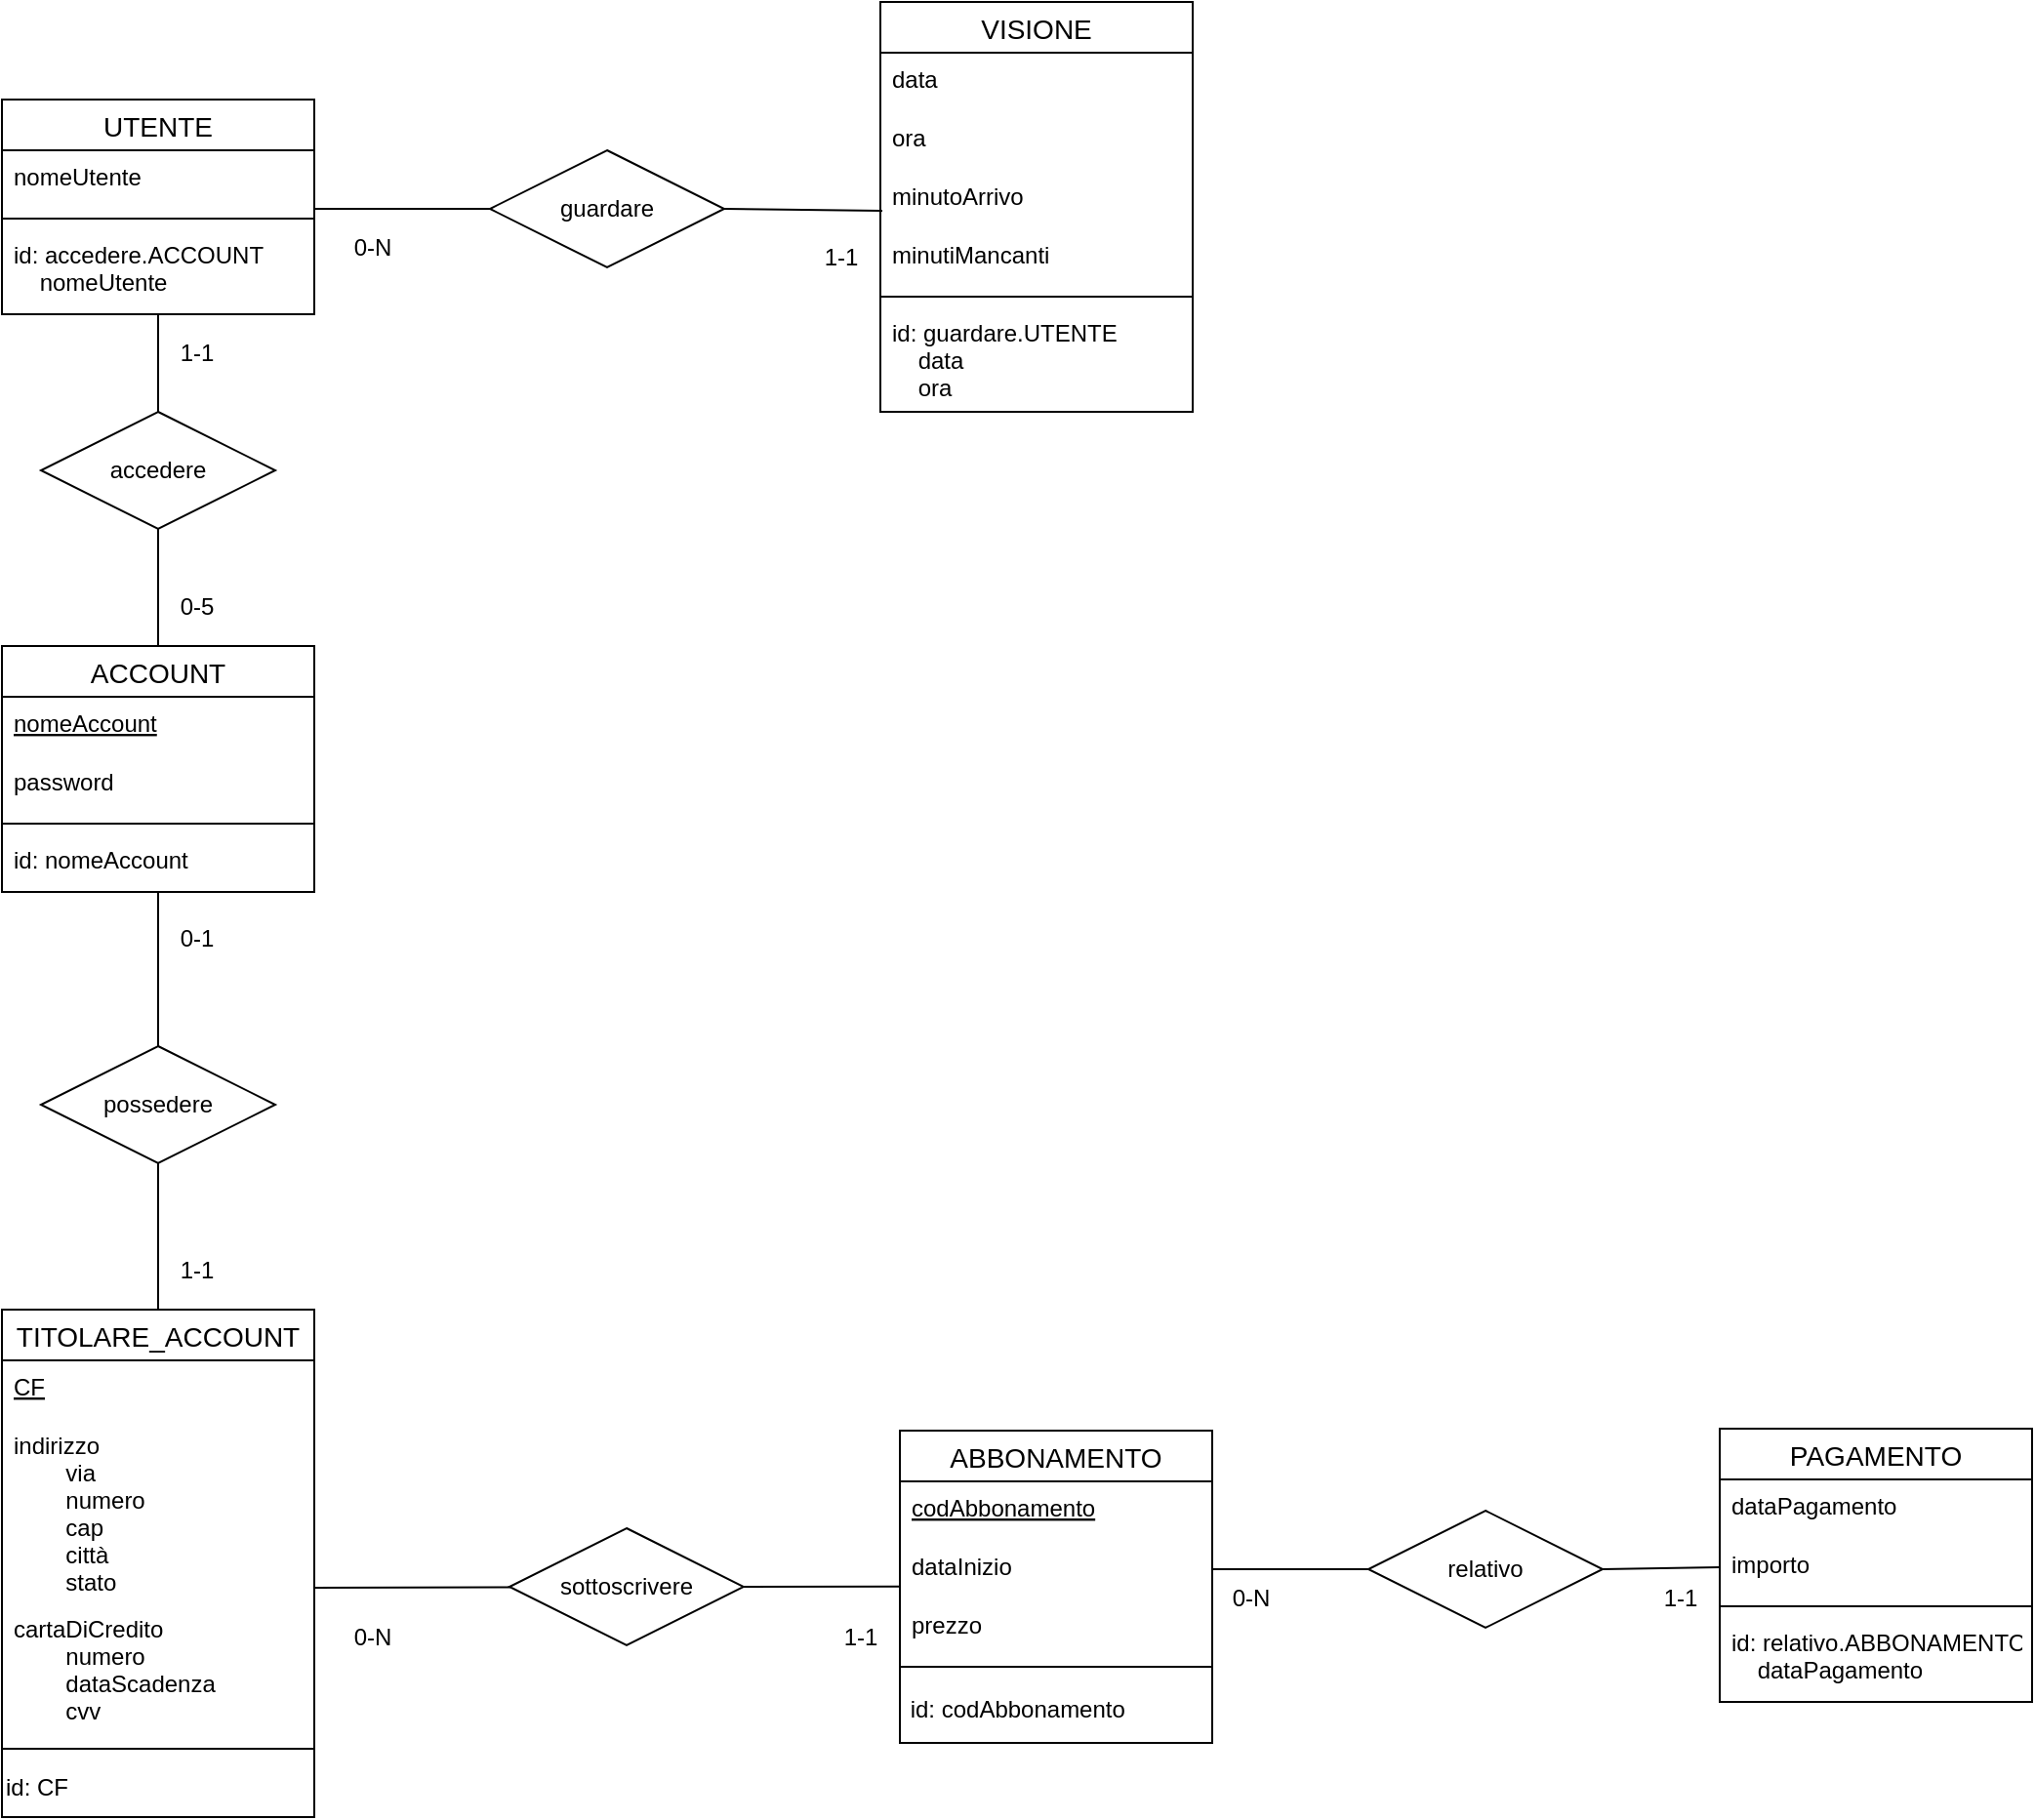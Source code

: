<mxfile version="14.7.10" type="device"><diagram id="VocGoQNeZIuxsnscomAP" name="Page-1"><mxGraphModel dx="914" dy="2115" grid="1" gridSize="10" guides="1" tooltips="1" connect="1" arrows="1" fold="1" page="1" pageScale="1" pageWidth="827" pageHeight="1169" math="0" shadow="0"><root><mxCell id="0"/><mxCell id="1" parent="0"/><mxCell id="IMlhplaTcSWu8vginZ15-14" value="UTENTE" style="swimlane;fontStyle=0;childLayout=stackLayout;horizontal=1;startSize=26;horizontalStack=0;resizeParent=1;resizeParentMax=0;resizeLast=0;collapsible=1;marginBottom=0;align=center;fontSize=14;" vertex="1" parent="1"><mxGeometry x="40" y="40" width="160" height="110" as="geometry"/></mxCell><mxCell id="IMlhplaTcSWu8vginZ15-15" value="nomeUtente" style="text;strokeColor=none;fillColor=none;spacingLeft=4;spacingRight=4;overflow=hidden;rotatable=0;points=[[0,0.5],[1,0.5]];portConstraint=eastwest;fontSize=12;" vertex="1" parent="IMlhplaTcSWu8vginZ15-14"><mxGeometry y="26" width="160" height="30" as="geometry"/></mxCell><mxCell id="IMlhplaTcSWu8vginZ15-18" value="" style="line;strokeWidth=1;rotatable=0;dashed=0;labelPosition=right;align=left;verticalAlign=middle;spacingTop=0;spacingLeft=6;points=[];portConstraint=eastwest;" vertex="1" parent="IMlhplaTcSWu8vginZ15-14"><mxGeometry y="56" width="160" height="10" as="geometry"/></mxCell><mxCell id="IMlhplaTcSWu8vginZ15-16" value="id: accedere.ACCOUNT&#10;    nomeUtente" style="text;strokeColor=none;fillColor=none;spacingLeft=4;spacingRight=4;overflow=hidden;rotatable=0;points=[[0,0.5],[1,0.5]];portConstraint=eastwest;fontSize=12;" vertex="1" parent="IMlhplaTcSWu8vginZ15-14"><mxGeometry y="66" width="160" height="44" as="geometry"/></mxCell><mxCell id="IMlhplaTcSWu8vginZ15-19" value="ACCOUNT" style="swimlane;fontStyle=0;childLayout=stackLayout;horizontal=1;startSize=26;horizontalStack=0;resizeParent=1;resizeParentMax=0;resizeLast=0;collapsible=1;marginBottom=0;align=center;fontSize=14;" vertex="1" parent="1"><mxGeometry x="40" y="320" width="160" height="126" as="geometry"/></mxCell><mxCell id="IMlhplaTcSWu8vginZ15-20" value="nomeAccount" style="text;strokeColor=none;fillColor=none;spacingLeft=4;spacingRight=4;overflow=hidden;rotatable=0;points=[[0,0.5],[1,0.5]];portConstraint=eastwest;fontSize=12;fontStyle=4" vertex="1" parent="IMlhplaTcSWu8vginZ15-19"><mxGeometry y="26" width="160" height="30" as="geometry"/></mxCell><mxCell id="IMlhplaTcSWu8vginZ15-21" value="password" style="text;strokeColor=none;fillColor=none;spacingLeft=4;spacingRight=4;overflow=hidden;rotatable=0;points=[[0,0.5],[1,0.5]];portConstraint=eastwest;fontSize=12;" vertex="1" parent="IMlhplaTcSWu8vginZ15-19"><mxGeometry y="56" width="160" height="30" as="geometry"/></mxCell><mxCell id="IMlhplaTcSWu8vginZ15-24" value="" style="line;strokeWidth=1;rotatable=0;dashed=0;labelPosition=right;align=left;verticalAlign=middle;spacingTop=0;spacingLeft=6;points=[];portConstraint=eastwest;" vertex="1" parent="IMlhplaTcSWu8vginZ15-19"><mxGeometry y="86" width="160" height="10" as="geometry"/></mxCell><mxCell id="IMlhplaTcSWu8vginZ15-22" value="id: nomeAccount" style="text;strokeColor=none;fillColor=none;spacingLeft=4;spacingRight=4;overflow=hidden;rotatable=0;points=[[0,0.5],[1,0.5]];portConstraint=eastwest;fontSize=12;" vertex="1" parent="IMlhplaTcSWu8vginZ15-19"><mxGeometry y="96" width="160" height="30" as="geometry"/></mxCell><mxCell id="IMlhplaTcSWu8vginZ15-25" value="accedere" style="shape=rhombus;perimeter=rhombusPerimeter;whiteSpace=wrap;html=1;align=center;" vertex="1" parent="1"><mxGeometry x="60" y="200" width="120" height="60" as="geometry"/></mxCell><mxCell id="IMlhplaTcSWu8vginZ15-33" value="" style="endArrow=none;html=1;exitX=0.5;exitY=0;exitDx=0;exitDy=0;" edge="1" parent="1" source="IMlhplaTcSWu8vginZ15-25" target="IMlhplaTcSWu8vginZ15-16"><mxGeometry width="50" height="50" relative="1" as="geometry"><mxPoint x="100" y="210" as="sourcePoint"/><mxPoint x="123" y="140" as="targetPoint"/></mxGeometry></mxCell><mxCell id="IMlhplaTcSWu8vginZ15-34" value="1-1" style="text;html=1;strokeColor=none;fillColor=none;align=center;verticalAlign=middle;whiteSpace=wrap;rounded=0;" vertex="1" parent="1"><mxGeometry x="120" y="160" width="40" height="20" as="geometry"/></mxCell><mxCell id="IMlhplaTcSWu8vginZ15-35" value="" style="endArrow=none;html=1;entryX=0.5;entryY=1;entryDx=0;entryDy=0;exitX=0.5;exitY=0;exitDx=0;exitDy=0;" edge="1" parent="1" source="IMlhplaTcSWu8vginZ15-19" target="IMlhplaTcSWu8vginZ15-25"><mxGeometry width="50" height="50" relative="1" as="geometry"><mxPoint x="100" y="310" as="sourcePoint"/><mxPoint x="150" y="260" as="targetPoint"/></mxGeometry></mxCell><mxCell id="IMlhplaTcSWu8vginZ15-36" value="0-5" style="text;html=1;strokeColor=none;fillColor=none;align=center;verticalAlign=middle;whiteSpace=wrap;rounded=0;" vertex="1" parent="1"><mxGeometry x="120" y="290" width="40" height="20" as="geometry"/></mxCell><mxCell id="IMlhplaTcSWu8vginZ15-37" value="TITOLARE_ACCOUNT" style="swimlane;fontStyle=0;childLayout=stackLayout;horizontal=1;startSize=26;horizontalStack=0;resizeParent=1;resizeParentMax=0;resizeLast=0;collapsible=1;marginBottom=0;align=center;fontSize=14;" vertex="1" parent="1"><mxGeometry x="40" y="660" width="160" height="260" as="geometry"/></mxCell><mxCell id="IMlhplaTcSWu8vginZ15-38" value="CF" style="text;strokeColor=none;fillColor=none;spacingLeft=4;spacingRight=4;overflow=hidden;rotatable=0;points=[[0,0.5],[1,0.5]];portConstraint=eastwest;fontSize=12;fontStyle=4" vertex="1" parent="IMlhplaTcSWu8vginZ15-37"><mxGeometry y="26" width="160" height="30" as="geometry"/></mxCell><mxCell id="IMlhplaTcSWu8vginZ15-39" value="indirizzo&#10;        via&#10;        numero&#10;        cap&#10;        città&#10;        stato" style="text;strokeColor=none;fillColor=none;spacingLeft=4;spacingRight=4;overflow=hidden;rotatable=0;points=[[0,0.5],[1,0.5]];portConstraint=eastwest;fontSize=12;" vertex="1" parent="IMlhplaTcSWu8vginZ15-37"><mxGeometry y="56" width="160" height="94" as="geometry"/></mxCell><mxCell id="IMlhplaTcSWu8vginZ15-40" value="cartaDiCredito&#10;        numero&#10;        dataScadenza&#10;        cvv" style="text;strokeColor=none;fillColor=none;spacingLeft=4;spacingRight=4;overflow=hidden;rotatable=0;points=[[0,0.5],[1,0.5]];portConstraint=eastwest;fontSize=12;" vertex="1" parent="IMlhplaTcSWu8vginZ15-37"><mxGeometry y="150" width="160" height="70" as="geometry"/></mxCell><mxCell id="IMlhplaTcSWu8vginZ15-50" value="" style="line;strokeWidth=1;rotatable=0;dashed=0;labelPosition=right;align=left;verticalAlign=middle;spacingTop=0;spacingLeft=6;points=[];portConstraint=eastwest;" vertex="1" parent="IMlhplaTcSWu8vginZ15-37"><mxGeometry y="220" width="160" height="10" as="geometry"/></mxCell><mxCell id="IMlhplaTcSWu8vginZ15-51" value="id: CF" style="text;html=1;strokeColor=none;fillColor=none;align=left;verticalAlign=middle;whiteSpace=wrap;rounded=0;" vertex="1" parent="IMlhplaTcSWu8vginZ15-37"><mxGeometry y="230" width="160" height="30" as="geometry"/></mxCell><mxCell id="IMlhplaTcSWu8vginZ15-41" value="possedere" style="shape=rhombus;perimeter=rhombusPerimeter;whiteSpace=wrap;html=1;align=center;" vertex="1" parent="1"><mxGeometry x="60" y="525" width="120" height="60" as="geometry"/></mxCell><mxCell id="IMlhplaTcSWu8vginZ15-42" value="" style="endArrow=none;html=1;exitX=0.5;exitY=0;exitDx=0;exitDy=0;" edge="1" parent="1" source="IMlhplaTcSWu8vginZ15-41" target="IMlhplaTcSWu8vginZ15-22"><mxGeometry width="50" height="50" relative="1" as="geometry"><mxPoint x="180" y="640" as="sourcePoint"/><mxPoint x="230" y="590" as="targetPoint"/></mxGeometry></mxCell><mxCell id="IMlhplaTcSWu8vginZ15-43" value="" style="endArrow=none;html=1;exitX=0.5;exitY=1;exitDx=0;exitDy=0;entryX=0.5;entryY=0;entryDx=0;entryDy=0;" edge="1" parent="1" source="IMlhplaTcSWu8vginZ15-41" target="IMlhplaTcSWu8vginZ15-37"><mxGeometry width="50" height="50" relative="1" as="geometry"><mxPoint x="180" y="640" as="sourcePoint"/><mxPoint x="230" y="590" as="targetPoint"/></mxGeometry></mxCell><mxCell id="IMlhplaTcSWu8vginZ15-44" value="0-1" style="text;html=1;strokeColor=none;fillColor=none;align=center;verticalAlign=middle;whiteSpace=wrap;rounded=0;" vertex="1" parent="1"><mxGeometry x="120" y="460" width="40" height="20" as="geometry"/></mxCell><mxCell id="IMlhplaTcSWu8vginZ15-45" value="1-1" style="text;html=1;strokeColor=none;fillColor=none;align=center;verticalAlign=middle;whiteSpace=wrap;rounded=0;" vertex="1" parent="1"><mxGeometry x="120" y="630" width="40" height="20" as="geometry"/></mxCell><mxCell id="IMlhplaTcSWu8vginZ15-52" value="ABBONAMENTO" style="swimlane;fontStyle=0;childLayout=stackLayout;horizontal=1;startSize=26;horizontalStack=0;resizeParent=1;resizeParentMax=0;resizeLast=0;collapsible=1;marginBottom=0;align=center;fontSize=14;" vertex="1" parent="1"><mxGeometry x="500" y="722" width="160" height="160" as="geometry"/></mxCell><mxCell id="IMlhplaTcSWu8vginZ15-53" value="codAbbonamento" style="text;strokeColor=none;fillColor=none;spacingLeft=4;spacingRight=4;overflow=hidden;rotatable=0;points=[[0,0.5],[1,0.5]];portConstraint=eastwest;fontSize=12;fontStyle=4" vertex="1" parent="IMlhplaTcSWu8vginZ15-52"><mxGeometry y="26" width="160" height="30" as="geometry"/></mxCell><mxCell id="IMlhplaTcSWu8vginZ15-54" value="dataInizio" style="text;strokeColor=none;fillColor=none;spacingLeft=4;spacingRight=4;overflow=hidden;rotatable=0;points=[[0,0.5],[1,0.5]];portConstraint=eastwest;fontSize=12;" vertex="1" parent="IMlhplaTcSWu8vginZ15-52"><mxGeometry y="56" width="160" height="30" as="geometry"/></mxCell><mxCell id="IMlhplaTcSWu8vginZ15-55" value="prezzo" style="text;strokeColor=none;fillColor=none;spacingLeft=4;spacingRight=4;overflow=hidden;rotatable=0;points=[[0,0.5],[1,0.5]];portConstraint=eastwest;fontSize=12;" vertex="1" parent="IMlhplaTcSWu8vginZ15-52"><mxGeometry y="86" width="160" height="30" as="geometry"/></mxCell><mxCell id="IMlhplaTcSWu8vginZ15-56" value="" style="line;strokeWidth=1;rotatable=0;dashed=0;labelPosition=right;align=left;verticalAlign=middle;spacingTop=0;spacingLeft=6;points=[];portConstraint=eastwest;" vertex="1" parent="IMlhplaTcSWu8vginZ15-52"><mxGeometry y="116" width="160" height="10" as="geometry"/></mxCell><mxCell id="IMlhplaTcSWu8vginZ15-57" value="&amp;nbsp;id: codAbbonamento" style="text;html=1;strokeColor=none;fillColor=none;align=left;verticalAlign=middle;whiteSpace=wrap;rounded=0;" vertex="1" parent="IMlhplaTcSWu8vginZ15-52"><mxGeometry y="126" width="160" height="34" as="geometry"/></mxCell><mxCell id="IMlhplaTcSWu8vginZ15-59" value="sottoscrivere" style="shape=rhombus;perimeter=rhombusPerimeter;whiteSpace=wrap;html=1;align=center;" vertex="1" parent="1"><mxGeometry x="300" y="772" width="120" height="60" as="geometry"/></mxCell><mxCell id="IMlhplaTcSWu8vginZ15-60" value="" style="endArrow=none;html=1;entryX=-0.001;entryY=0.794;entryDx=0;entryDy=0;entryPerimeter=0;exitX=1;exitY=0.5;exitDx=0;exitDy=0;" edge="1" parent="1" source="IMlhplaTcSWu8vginZ15-59" target="IMlhplaTcSWu8vginZ15-54"><mxGeometry width="50" height="50" relative="1" as="geometry"><mxPoint x="330" y="820" as="sourcePoint"/><mxPoint x="380" y="770" as="targetPoint"/></mxGeometry></mxCell><mxCell id="IMlhplaTcSWu8vginZ15-61" value="" style="endArrow=none;html=1;exitX=0.999;exitY=0.931;exitDx=0;exitDy=0;exitPerimeter=0;" edge="1" parent="1" target="IMlhplaTcSWu8vginZ15-59"><mxGeometry width="50" height="50" relative="1" as="geometry"><mxPoint x="199.84" y="802.514" as="sourcePoint"/><mxPoint x="300" y="800" as="targetPoint"/></mxGeometry></mxCell><mxCell id="IMlhplaTcSWu8vginZ15-62" value="0-N" style="text;html=1;strokeColor=none;fillColor=none;align=center;verticalAlign=middle;whiteSpace=wrap;rounded=0;" vertex="1" parent="1"><mxGeometry x="210" y="818" width="40" height="20" as="geometry"/></mxCell><mxCell id="IMlhplaTcSWu8vginZ15-63" value="1-1" style="text;html=1;strokeColor=none;fillColor=none;align=center;verticalAlign=middle;whiteSpace=wrap;rounded=0;" vertex="1" parent="1"><mxGeometry x="460" y="818" width="40" height="20" as="geometry"/></mxCell><mxCell id="IMlhplaTcSWu8vginZ15-64" value="PAGAMENTO" style="swimlane;fontStyle=0;childLayout=stackLayout;horizontal=1;startSize=26;horizontalStack=0;resizeParent=1;resizeParentMax=0;resizeLast=0;collapsible=1;marginBottom=0;align=center;fontSize=14;" vertex="1" parent="1"><mxGeometry x="920" y="721" width="160" height="140" as="geometry"/></mxCell><mxCell id="IMlhplaTcSWu8vginZ15-65" value="dataPagamento" style="text;strokeColor=none;fillColor=none;spacingLeft=4;spacingRight=4;overflow=hidden;rotatable=0;points=[[0,0.5],[1,0.5]];portConstraint=eastwest;fontSize=12;" vertex="1" parent="IMlhplaTcSWu8vginZ15-64"><mxGeometry y="26" width="160" height="30" as="geometry"/></mxCell><mxCell id="IMlhplaTcSWu8vginZ15-66" value="importo" style="text;strokeColor=none;fillColor=none;spacingLeft=4;spacingRight=4;overflow=hidden;rotatable=0;points=[[0,0.5],[1,0.5]];portConstraint=eastwest;fontSize=12;" vertex="1" parent="IMlhplaTcSWu8vginZ15-64"><mxGeometry y="56" width="160" height="30" as="geometry"/></mxCell><mxCell id="IMlhplaTcSWu8vginZ15-68" value="" style="line;strokeWidth=1;rotatable=0;dashed=0;labelPosition=right;align=left;verticalAlign=middle;spacingTop=0;spacingLeft=6;points=[];portConstraint=eastwest;" vertex="1" parent="IMlhplaTcSWu8vginZ15-64"><mxGeometry y="86" width="160" height="10" as="geometry"/></mxCell><mxCell id="IMlhplaTcSWu8vginZ15-67" value="id: relativo.ABBONAMENTO&#10;    dataPagamento" style="text;strokeColor=none;fillColor=none;spacingLeft=4;spacingRight=4;overflow=hidden;rotatable=0;points=[[0,0.5],[1,0.5]];portConstraint=eastwest;fontSize=12;" vertex="1" parent="IMlhplaTcSWu8vginZ15-64"><mxGeometry y="96" width="160" height="44" as="geometry"/></mxCell><mxCell id="IMlhplaTcSWu8vginZ15-69" value="relativo" style="shape=rhombus;perimeter=rhombusPerimeter;whiteSpace=wrap;html=1;align=center;" vertex="1" parent="1"><mxGeometry x="740" y="763" width="120" height="60" as="geometry"/></mxCell><mxCell id="IMlhplaTcSWu8vginZ15-70" value="" style="endArrow=none;html=1;exitX=1;exitY=0.5;exitDx=0;exitDy=0;entryX=0;entryY=0.5;entryDx=0;entryDy=0;" edge="1" parent="1" source="IMlhplaTcSWu8vginZ15-69" target="IMlhplaTcSWu8vginZ15-66"><mxGeometry width="50" height="50" relative="1" as="geometry"><mxPoint x="860" y="830" as="sourcePoint"/><mxPoint x="910" y="780" as="targetPoint"/></mxGeometry></mxCell><mxCell id="IMlhplaTcSWu8vginZ15-71" value="" style="endArrow=none;html=1;entryX=0;entryY=0.5;entryDx=0;entryDy=0;" edge="1" parent="1" source="IMlhplaTcSWu8vginZ15-54" target="IMlhplaTcSWu8vginZ15-69"><mxGeometry width="50" height="50" relative="1" as="geometry"><mxPoint x="700" y="870" as="sourcePoint"/><mxPoint x="750" y="820" as="targetPoint"/></mxGeometry></mxCell><mxCell id="IMlhplaTcSWu8vginZ15-72" value="0-N" style="text;html=1;strokeColor=none;fillColor=none;align=center;verticalAlign=middle;whiteSpace=wrap;rounded=0;" vertex="1" parent="1"><mxGeometry x="660" y="798" width="40" height="20" as="geometry"/></mxCell><mxCell id="IMlhplaTcSWu8vginZ15-73" value="1-1" style="text;html=1;strokeColor=none;fillColor=none;align=center;verticalAlign=middle;whiteSpace=wrap;rounded=0;" vertex="1" parent="1"><mxGeometry x="880" y="798" width="40" height="20" as="geometry"/></mxCell><mxCell id="IMlhplaTcSWu8vginZ15-74" value="VISIONE" style="swimlane;fontStyle=0;childLayout=stackLayout;horizontal=1;startSize=26;horizontalStack=0;resizeParent=1;resizeParentMax=0;resizeLast=0;collapsible=1;marginBottom=0;align=center;fontSize=14;" vertex="1" parent="1"><mxGeometry x="490" y="-10" width="160" height="210" as="geometry"/></mxCell><mxCell id="IMlhplaTcSWu8vginZ15-75" value="data" style="text;strokeColor=none;fillColor=none;spacingLeft=4;spacingRight=4;overflow=hidden;rotatable=0;points=[[0,0.5],[1,0.5]];portConstraint=eastwest;fontSize=12;" vertex="1" parent="IMlhplaTcSWu8vginZ15-74"><mxGeometry y="26" width="160" height="30" as="geometry"/></mxCell><mxCell id="IMlhplaTcSWu8vginZ15-76" value="ora" style="text;strokeColor=none;fillColor=none;spacingLeft=4;spacingRight=4;overflow=hidden;rotatable=0;points=[[0,0.5],[1,0.5]];portConstraint=eastwest;fontSize=12;" vertex="1" parent="IMlhplaTcSWu8vginZ15-74"><mxGeometry y="56" width="160" height="30" as="geometry"/></mxCell><mxCell id="IMlhplaTcSWu8vginZ15-77" value="minutoArrivo" style="text;strokeColor=none;fillColor=none;spacingLeft=4;spacingRight=4;overflow=hidden;rotatable=0;points=[[0,0.5],[1,0.5]];portConstraint=eastwest;fontSize=12;" vertex="1" parent="IMlhplaTcSWu8vginZ15-74"><mxGeometry y="86" width="160" height="30" as="geometry"/></mxCell><mxCell id="IMlhplaTcSWu8vginZ15-78" value="minutiMancanti" style="text;strokeColor=none;fillColor=none;spacingLeft=4;spacingRight=4;overflow=hidden;rotatable=0;points=[[0,0.5],[1,0.5]];portConstraint=eastwest;fontSize=12;" vertex="1" parent="IMlhplaTcSWu8vginZ15-74"><mxGeometry y="116" width="160" height="30" as="geometry"/></mxCell><mxCell id="IMlhplaTcSWu8vginZ15-81" value="" style="line;strokeWidth=1;rotatable=0;dashed=0;labelPosition=right;align=left;verticalAlign=middle;spacingTop=0;spacingLeft=6;points=[];portConstraint=eastwest;" vertex="1" parent="IMlhplaTcSWu8vginZ15-74"><mxGeometry y="146" width="160" height="10" as="geometry"/></mxCell><mxCell id="IMlhplaTcSWu8vginZ15-79" value="id: guardare.UTENTE&#10;    data&#10;    ora" style="text;strokeColor=none;fillColor=none;spacingLeft=4;spacingRight=4;overflow=hidden;rotatable=0;points=[[0,0.5],[1,0.5]];portConstraint=eastwest;fontSize=12;" vertex="1" parent="IMlhplaTcSWu8vginZ15-74"><mxGeometry y="156" width="160" height="54" as="geometry"/></mxCell><mxCell id="IMlhplaTcSWu8vginZ15-82" value="guardare" style="shape=rhombus;perimeter=rhombusPerimeter;whiteSpace=wrap;html=1;align=center;" vertex="1" parent="1"><mxGeometry x="290" y="66" width="120" height="60" as="geometry"/></mxCell><mxCell id="IMlhplaTcSWu8vginZ15-83" value="" style="endArrow=none;html=1;entryX=0;entryY=0.5;entryDx=0;entryDy=0;" edge="1" parent="1" target="IMlhplaTcSWu8vginZ15-82"><mxGeometry width="50" height="50" relative="1" as="geometry"><mxPoint x="200" y="96" as="sourcePoint"/><mxPoint x="270" y="80" as="targetPoint"/></mxGeometry></mxCell><mxCell id="IMlhplaTcSWu8vginZ15-84" value="" style="endArrow=none;html=1;exitX=1;exitY=0.5;exitDx=0;exitDy=0;" edge="1" parent="1" source="IMlhplaTcSWu8vginZ15-82"><mxGeometry width="50" height="50" relative="1" as="geometry"><mxPoint x="420" y="130" as="sourcePoint"/><mxPoint x="491" y="97" as="targetPoint"/></mxGeometry></mxCell><mxCell id="IMlhplaTcSWu8vginZ15-85" value="0-N" style="text;html=1;strokeColor=none;fillColor=none;align=center;verticalAlign=middle;whiteSpace=wrap;rounded=0;" vertex="1" parent="1"><mxGeometry x="210" y="106" width="40" height="20" as="geometry"/></mxCell><mxCell id="IMlhplaTcSWu8vginZ15-86" value="1-1" style="text;html=1;strokeColor=none;fillColor=none;align=center;verticalAlign=middle;whiteSpace=wrap;rounded=0;" vertex="1" parent="1"><mxGeometry x="450" y="111" width="40" height="20" as="geometry"/></mxCell></root></mxGraphModel></diagram></mxfile>
